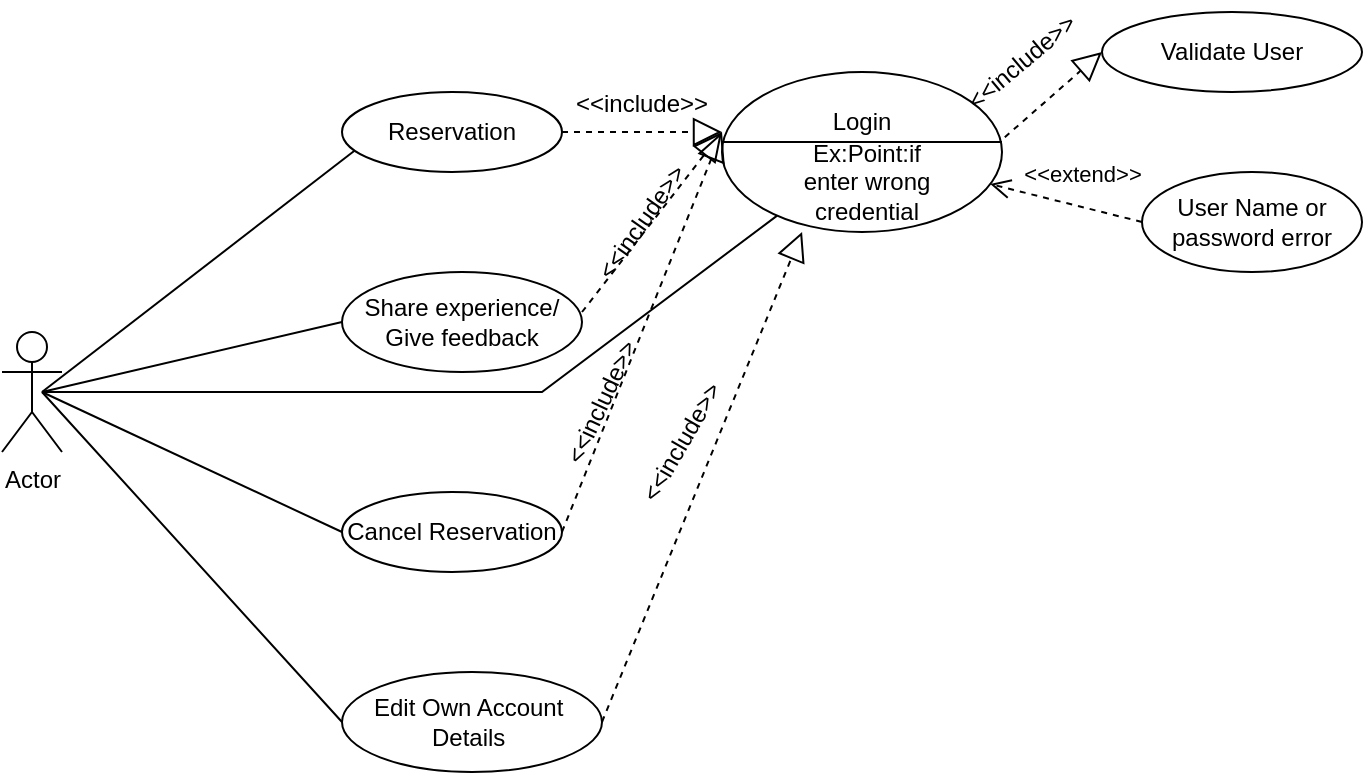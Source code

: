 <mxfile version="24.7.8">
  <diagram name="Page-1" id="NGIE_064RFhelFJgiyBL">
    <mxGraphModel dx="794" dy="464" grid="1" gridSize="10" guides="1" tooltips="1" connect="1" arrows="1" fold="1" page="1" pageScale="1" pageWidth="850" pageHeight="1100" math="0" shadow="0">
      <root>
        <mxCell id="0" />
        <mxCell id="1" parent="0" />
        <mxCell id="4PmD4bZEWicJvQV8BKhQ-1" value="Actor" style="shape=umlActor;verticalLabelPosition=bottom;verticalAlign=top;html=1;" parent="1" vertex="1">
          <mxGeometry x="30" y="180" width="30" height="60" as="geometry" />
        </mxCell>
        <mxCell id="4PmD4bZEWicJvQV8BKhQ-2" value="Reservation" style="ellipse;whiteSpace=wrap;html=1;" parent="1" vertex="1">
          <mxGeometry x="200" y="60" width="110" height="40" as="geometry" />
        </mxCell>
        <mxCell id="4PmD4bZEWicJvQV8BKhQ-4" value="Share experience/&lt;div&gt;Give feedback&lt;/div&gt;" style="ellipse;whiteSpace=wrap;html=1;" parent="1" vertex="1">
          <mxGeometry x="200" y="150" width="120" height="50" as="geometry" />
        </mxCell>
        <mxCell id="4PmD4bZEWicJvQV8BKhQ-5" value="Cancel Reservation" style="ellipse;whiteSpace=wrap;html=1;" parent="1" vertex="1">
          <mxGeometry x="200" y="260" width="110" height="40" as="geometry" />
        </mxCell>
        <mxCell id="4PmD4bZEWicJvQV8BKhQ-6" value="Edit Own Account&amp;nbsp;&lt;div&gt;Details&amp;nbsp;&lt;/div&gt;" style="ellipse;whiteSpace=wrap;html=1;" parent="1" vertex="1">
          <mxGeometry x="200" y="350" width="130" height="50" as="geometry" />
        </mxCell>
        <mxCell id="4PmD4bZEWicJvQV8BKhQ-9" value="" style="endArrow=none;html=1;rounded=0;entryX=0.058;entryY=0.732;entryDx=0;entryDy=0;entryPerimeter=0;" parent="1" target="4PmD4bZEWicJvQV8BKhQ-2" edge="1">
          <mxGeometry width="50" height="50" relative="1" as="geometry">
            <mxPoint x="50" y="210" as="sourcePoint" />
            <mxPoint x="100" y="160" as="targetPoint" />
          </mxGeometry>
        </mxCell>
        <mxCell id="4PmD4bZEWicJvQV8BKhQ-10" value="" style="endArrow=none;html=1;rounded=0;entryX=0;entryY=0.5;entryDx=0;entryDy=0;" parent="1" target="4PmD4bZEWicJvQV8BKhQ-4" edge="1">
          <mxGeometry width="50" height="50" relative="1" as="geometry">
            <mxPoint x="50" y="210" as="sourcePoint" />
            <mxPoint x="100" y="160" as="targetPoint" />
          </mxGeometry>
        </mxCell>
        <mxCell id="4PmD4bZEWicJvQV8BKhQ-11" value="" style="endArrow=none;html=1;rounded=0;entryX=0;entryY=0.5;entryDx=0;entryDy=0;" parent="1" target="4PmD4bZEWicJvQV8BKhQ-5" edge="1">
          <mxGeometry width="50" height="50" relative="1" as="geometry">
            <mxPoint x="50" y="210" as="sourcePoint" />
            <mxPoint x="100" y="160" as="targetPoint" />
          </mxGeometry>
        </mxCell>
        <mxCell id="4PmD4bZEWicJvQV8BKhQ-12" value="" style="endArrow=none;html=1;rounded=0;" parent="1" target="4PmD4bZEWicJvQV8BKhQ-13" edge="1">
          <mxGeometry width="50" height="50" relative="1" as="geometry">
            <mxPoint x="50" y="210" as="sourcePoint" />
            <mxPoint x="100" y="160" as="targetPoint" />
            <Array as="points">
              <mxPoint x="300" y="210" />
            </Array>
          </mxGeometry>
        </mxCell>
        <mxCell id="4PmD4bZEWicJvQV8BKhQ-13" value="" style="ellipse;whiteSpace=wrap;html=1;" parent="1" vertex="1">
          <mxGeometry x="390" y="50" width="140" height="80" as="geometry" />
        </mxCell>
        <mxCell id="4PmD4bZEWicJvQV8BKhQ-14" value="" style="line;strokeWidth=1;fillColor=none;align=left;verticalAlign=middle;spacingTop=-1;spacingLeft=3;spacingRight=3;rotatable=0;labelPosition=right;points=[];portConstraint=eastwest;strokeColor=inherit;" parent="1" vertex="1">
          <mxGeometry x="390" y="80.5" width="140" height="9" as="geometry" />
        </mxCell>
        <mxCell id="4PmD4bZEWicJvQV8BKhQ-15" value="Login" style="text;html=1;align=center;verticalAlign=middle;whiteSpace=wrap;rounded=0;" parent="1" vertex="1">
          <mxGeometry x="430" y="60" width="60" height="30" as="geometry" />
        </mxCell>
        <mxCell id="ux0_6bR0s_g9FaFJAKV_-1" value="Ex:Point:if enter wrong credential" style="text;html=1;align=center;verticalAlign=middle;whiteSpace=wrap;rounded=0;" vertex="1" parent="1">
          <mxGeometry x="425" y="90" width="75" height="30" as="geometry" />
        </mxCell>
        <mxCell id="ux0_6bR0s_g9FaFJAKV_-4" value="&amp;lt;&amp;lt;include&amp;gt;&amp;gt;" style="text;html=1;align=center;verticalAlign=middle;whiteSpace=wrap;rounded=0;" vertex="1" parent="1">
          <mxGeometry x="320" y="50.5" width="60" height="30" as="geometry" />
        </mxCell>
        <mxCell id="ux0_6bR0s_g9FaFJAKV_-6" value="&amp;lt;&amp;lt;include&amp;gt;&amp;gt;" style="text;html=1;align=center;verticalAlign=middle;whiteSpace=wrap;rounded=0;rotation=-55;" vertex="1" parent="1">
          <mxGeometry x="320" y="110" width="60" height="30" as="geometry" />
        </mxCell>
        <mxCell id="ux0_6bR0s_g9FaFJAKV_-8" value="&amp;lt;&amp;lt;include&amp;gt;&amp;gt;" style="text;html=1;align=center;verticalAlign=middle;whiteSpace=wrap;rounded=0;rotation=-65;" vertex="1" parent="1">
          <mxGeometry x="300" y="200" width="60" height="30" as="geometry" />
        </mxCell>
        <mxCell id="ux0_6bR0s_g9FaFJAKV_-12" value="&amp;lt;&amp;lt;include&amp;gt;&amp;gt;" style="text;html=1;align=center;verticalAlign=middle;whiteSpace=wrap;rounded=0;rotation=-60;" vertex="1" parent="1">
          <mxGeometry x="340" y="230" width="60" height="10" as="geometry" />
        </mxCell>
        <mxCell id="ux0_6bR0s_g9FaFJAKV_-13" value="" style="endArrow=block;dashed=1;endFill=0;endSize=12;html=1;rounded=0;exitX=1;exitY=0.5;exitDx=0;exitDy=0;entryX=0.286;entryY=1;entryDx=0;entryDy=0;entryPerimeter=0;" edge="1" parent="1" source="4PmD4bZEWicJvQV8BKhQ-6" target="4PmD4bZEWicJvQV8BKhQ-13">
          <mxGeometry width="160" relative="1" as="geometry">
            <mxPoint x="330" y="240" as="sourcePoint" />
            <mxPoint x="490" y="240" as="targetPoint" />
          </mxGeometry>
        </mxCell>
        <mxCell id="ux0_6bR0s_g9FaFJAKV_-15" value="" style="endArrow=block;dashed=1;endFill=0;endSize=12;html=1;rounded=0;exitX=1;exitY=0.5;exitDx=0;exitDy=0;" edge="1" parent="1" source="4PmD4bZEWicJvQV8BKhQ-5">
          <mxGeometry width="160" relative="1" as="geometry">
            <mxPoint x="330" y="240" as="sourcePoint" />
            <mxPoint x="390" y="80" as="targetPoint" />
          </mxGeometry>
        </mxCell>
        <mxCell id="ux0_6bR0s_g9FaFJAKV_-16" value="" style="endArrow=block;dashed=1;endFill=0;endSize=12;html=1;rounded=0;" edge="1" parent="1">
          <mxGeometry width="160" relative="1" as="geometry">
            <mxPoint x="320" y="170" as="sourcePoint" />
            <mxPoint x="390" y="80" as="targetPoint" />
          </mxGeometry>
        </mxCell>
        <mxCell id="ux0_6bR0s_g9FaFJAKV_-18" value="" style="endArrow=block;dashed=1;endFill=0;endSize=12;html=1;rounded=0;exitX=1;exitY=0.5;exitDx=0;exitDy=0;" edge="1" parent="1" source="4PmD4bZEWicJvQV8BKhQ-2">
          <mxGeometry width="160" relative="1" as="geometry">
            <mxPoint x="330" y="240" as="sourcePoint" />
            <mxPoint x="390" y="80" as="targetPoint" />
          </mxGeometry>
        </mxCell>
        <mxCell id="ux0_6bR0s_g9FaFJAKV_-20" value="Validate User" style="ellipse;whiteSpace=wrap;html=1;" vertex="1" parent="1">
          <mxGeometry x="580" y="20" width="130" height="40" as="geometry" />
        </mxCell>
        <mxCell id="ux0_6bR0s_g9FaFJAKV_-21" value="" style="endArrow=block;dashed=1;endFill=0;endSize=12;html=1;rounded=0;entryX=0;entryY=0.5;entryDx=0;entryDy=0;exitX=1.01;exitY=0.408;exitDx=0;exitDy=0;exitPerimeter=0;" edge="1" parent="1" source="4PmD4bZEWicJvQV8BKhQ-13" target="ux0_6bR0s_g9FaFJAKV_-20">
          <mxGeometry width="160" relative="1" as="geometry">
            <mxPoint x="330" y="150" as="sourcePoint" />
            <mxPoint x="490" y="150" as="targetPoint" />
          </mxGeometry>
        </mxCell>
        <mxCell id="ux0_6bR0s_g9FaFJAKV_-22" value="User Name or password error" style="ellipse;whiteSpace=wrap;html=1;" vertex="1" parent="1">
          <mxGeometry x="600" y="100" width="110" height="50" as="geometry" />
        </mxCell>
        <mxCell id="ux0_6bR0s_g9FaFJAKV_-25" value="&amp;lt;&amp;lt;extend&amp;gt;&amp;gt;" style="html=1;verticalAlign=bottom;endArrow=open;dashed=1;endSize=8;curved=0;rounded=0;exitX=0;exitY=0.5;exitDx=0;exitDy=0;" edge="1" parent="1" source="ux0_6bR0s_g9FaFJAKV_-22" target="4PmD4bZEWicJvQV8BKhQ-13">
          <mxGeometry x="-0.163" y="-7" relative="1" as="geometry">
            <mxPoint x="450" y="150" as="sourcePoint" />
            <mxPoint x="370" y="150" as="targetPoint" />
            <mxPoint as="offset" />
          </mxGeometry>
        </mxCell>
        <mxCell id="ux0_6bR0s_g9FaFJAKV_-26" value="&amp;lt;&amp;lt;include&amp;gt;&amp;gt;" style="text;html=1;align=center;verticalAlign=middle;whiteSpace=wrap;rounded=0;rotation=-40;" vertex="1" parent="1">
          <mxGeometry x="510" y="30" width="60" height="30" as="geometry" />
        </mxCell>
        <mxCell id="ux0_6bR0s_g9FaFJAKV_-27" value="" style="endArrow=none;html=1;rounded=0;exitX=0;exitY=0.5;exitDx=0;exitDy=0;" edge="1" parent="1" source="4PmD4bZEWicJvQV8BKhQ-6">
          <mxGeometry width="50" height="50" relative="1" as="geometry">
            <mxPoint x="380" y="280" as="sourcePoint" />
            <mxPoint x="200" y="375" as="targetPoint" />
            <Array as="points">
              <mxPoint x="50" y="210" />
            </Array>
          </mxGeometry>
        </mxCell>
      </root>
    </mxGraphModel>
  </diagram>
</mxfile>
